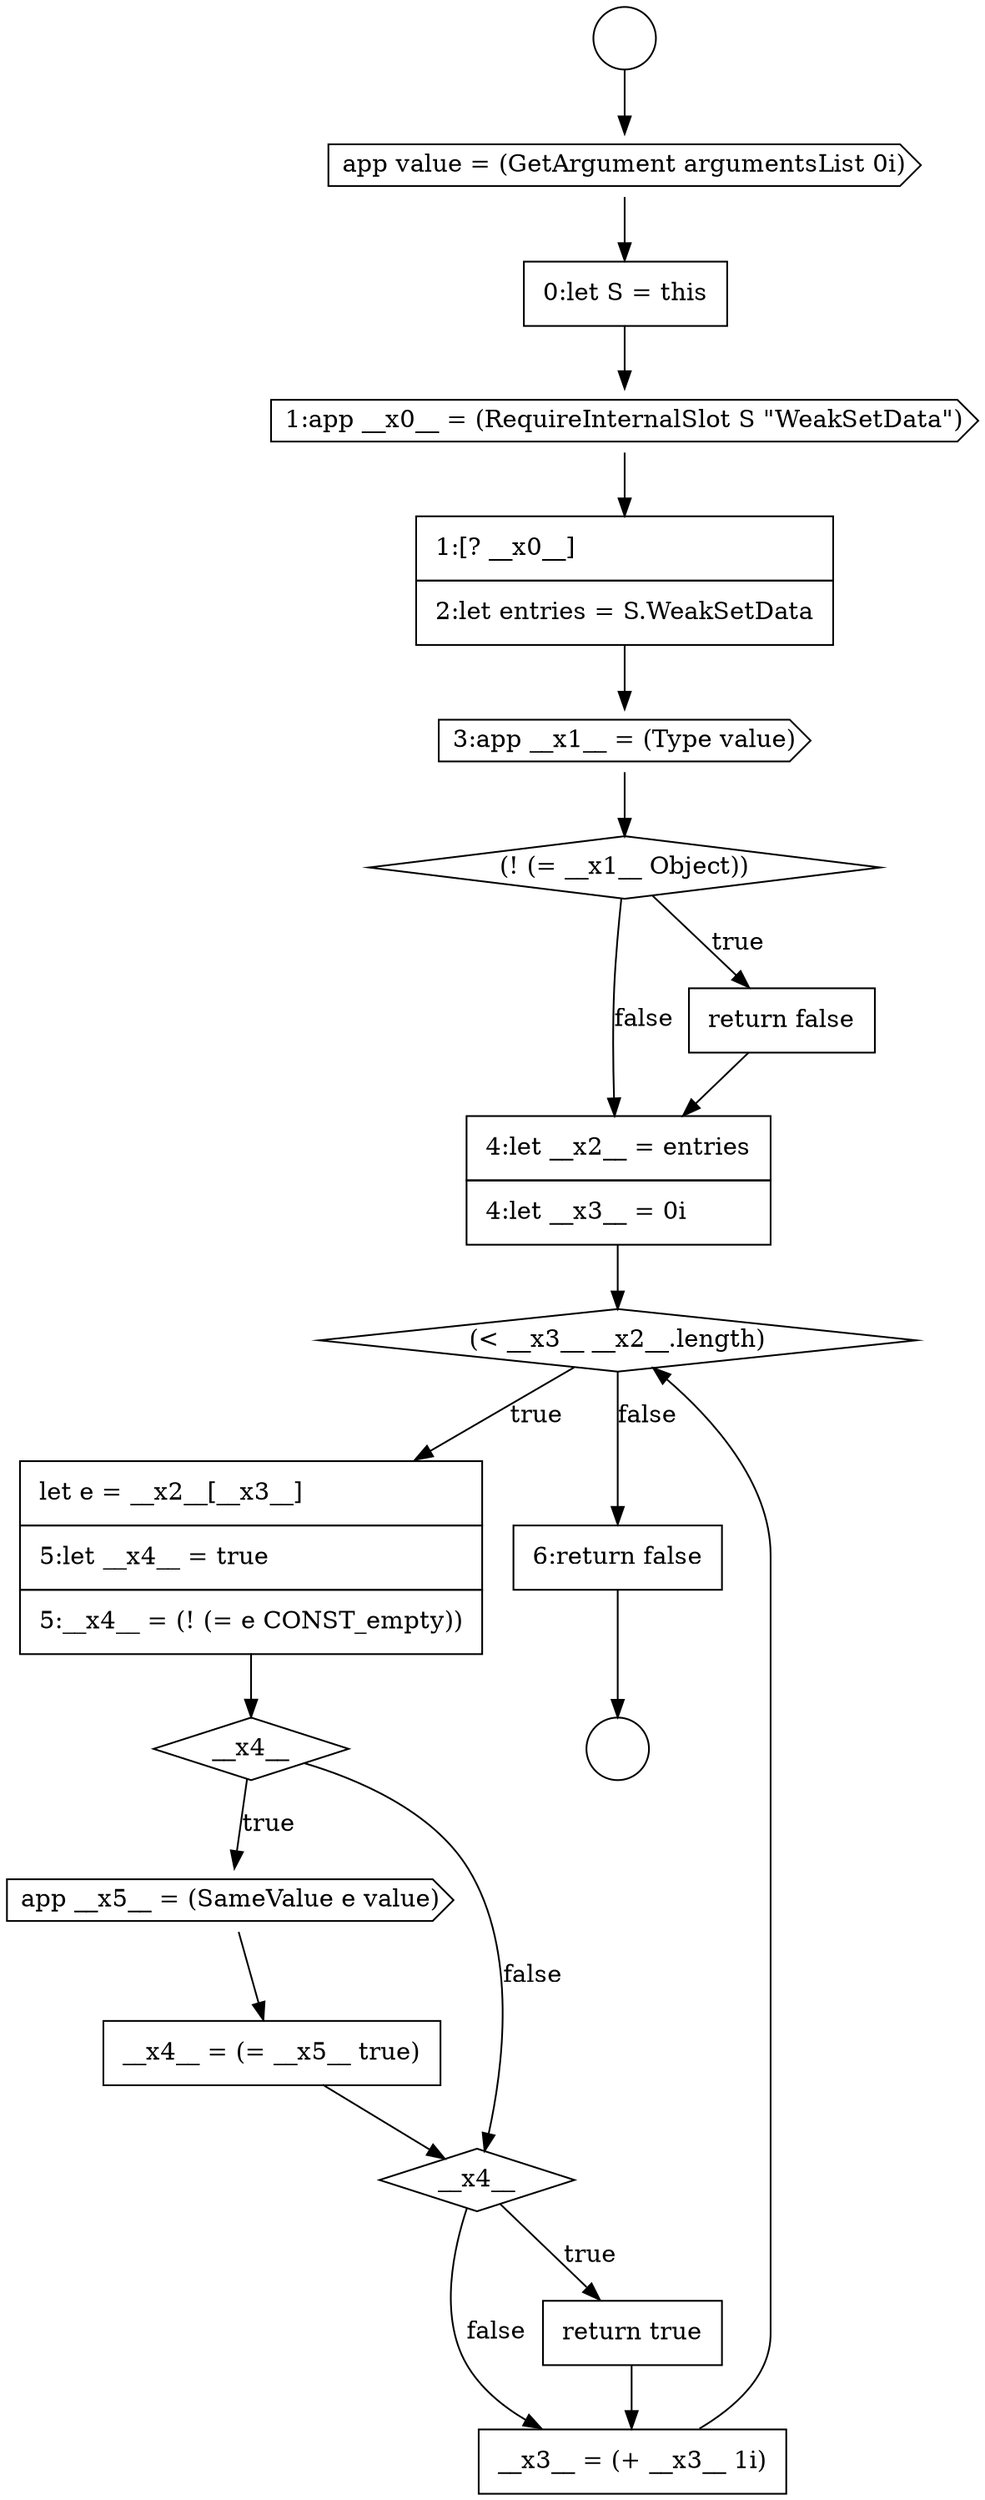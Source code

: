 digraph {
  node17734 [shape=diamond, label=<<font color="black">(! (= __x1__ Object))</font>> color="black" fillcolor="white" style=filled]
  node17729 [shape=cds, label=<<font color="black">app value = (GetArgument argumentsList 0i)</font>> color="black" fillcolor="white" style=filled]
  node17731 [shape=cds, label=<<font color="black">1:app __x0__ = (RequireInternalSlot S &quot;WeakSetData&quot;)</font>> color="black" fillcolor="white" style=filled]
  node17737 [shape=diamond, label=<<font color="black">(&lt; __x3__ __x2__.length)</font>> color="black" fillcolor="white" style=filled]
  node17744 [shape=none, margin=0, label=<<font color="black">
    <table border="0" cellborder="1" cellspacing="0" cellpadding="10">
      <tr><td align="left">__x3__ = (+ __x3__ 1i)</td></tr>
    </table>
  </font>> color="black" fillcolor="white" style=filled]
  node17736 [shape=none, margin=0, label=<<font color="black">
    <table border="0" cellborder="1" cellspacing="0" cellpadding="10">
      <tr><td align="left">4:let __x2__ = entries</td></tr>
      <tr><td align="left">4:let __x3__ = 0i</td></tr>
    </table>
  </font>> color="black" fillcolor="white" style=filled]
  node17740 [shape=cds, label=<<font color="black">app __x5__ = (SameValue e value)</font>> color="black" fillcolor="white" style=filled]
  node17739 [shape=diamond, label=<<font color="black">__x4__</font>> color="black" fillcolor="white" style=filled]
  node17727 [shape=circle label=" " color="black" fillcolor="white" style=filled]
  node17738 [shape=none, margin=0, label=<<font color="black">
    <table border="0" cellborder="1" cellspacing="0" cellpadding="10">
      <tr><td align="left">let e = __x2__[__x3__]</td></tr>
      <tr><td align="left">5:let __x4__ = true</td></tr>
      <tr><td align="left">5:__x4__ = (! (= e CONST_empty))</td></tr>
    </table>
  </font>> color="black" fillcolor="white" style=filled]
  node17741 [shape=none, margin=0, label=<<font color="black">
    <table border="0" cellborder="1" cellspacing="0" cellpadding="10">
      <tr><td align="left">__x4__ = (= __x5__ true)</td></tr>
    </table>
  </font>> color="black" fillcolor="white" style=filled]
  node17742 [shape=diamond, label=<<font color="black">__x4__</font>> color="black" fillcolor="white" style=filled]
  node17735 [shape=none, margin=0, label=<<font color="black">
    <table border="0" cellborder="1" cellspacing="0" cellpadding="10">
      <tr><td align="left">return false</td></tr>
    </table>
  </font>> color="black" fillcolor="white" style=filled]
  node17745 [shape=none, margin=0, label=<<font color="black">
    <table border="0" cellborder="1" cellspacing="0" cellpadding="10">
      <tr><td align="left">6:return false</td></tr>
    </table>
  </font>> color="black" fillcolor="white" style=filled]
  node17730 [shape=none, margin=0, label=<<font color="black">
    <table border="0" cellborder="1" cellspacing="0" cellpadding="10">
      <tr><td align="left">0:let S = this</td></tr>
    </table>
  </font>> color="black" fillcolor="white" style=filled]
  node17732 [shape=none, margin=0, label=<<font color="black">
    <table border="0" cellborder="1" cellspacing="0" cellpadding="10">
      <tr><td align="left">1:[? __x0__]</td></tr>
      <tr><td align="left">2:let entries = S.WeakSetData</td></tr>
    </table>
  </font>> color="black" fillcolor="white" style=filled]
  node17743 [shape=none, margin=0, label=<<font color="black">
    <table border="0" cellborder="1" cellspacing="0" cellpadding="10">
      <tr><td align="left">return true</td></tr>
    </table>
  </font>> color="black" fillcolor="white" style=filled]
  node17733 [shape=cds, label=<<font color="black">3:app __x1__ = (Type value)</font>> color="black" fillcolor="white" style=filled]
  node17728 [shape=circle label=" " color="black" fillcolor="white" style=filled]
  node17735 -> node17736 [ color="black"]
  node17731 -> node17732 [ color="black"]
  node17740 -> node17741 [ color="black"]
  node17741 -> node17742 [ color="black"]
  node17727 -> node17729 [ color="black"]
  node17730 -> node17731 [ color="black"]
  node17743 -> node17744 [ color="black"]
  node17733 -> node17734 [ color="black"]
  node17742 -> node17743 [label=<<font color="black">true</font>> color="black"]
  node17742 -> node17744 [label=<<font color="black">false</font>> color="black"]
  node17744 -> node17737 [ color="black"]
  node17732 -> node17733 [ color="black"]
  node17737 -> node17738 [label=<<font color="black">true</font>> color="black"]
  node17737 -> node17745 [label=<<font color="black">false</font>> color="black"]
  node17739 -> node17740 [label=<<font color="black">true</font>> color="black"]
  node17739 -> node17742 [label=<<font color="black">false</font>> color="black"]
  node17738 -> node17739 [ color="black"]
  node17734 -> node17735 [label=<<font color="black">true</font>> color="black"]
  node17734 -> node17736 [label=<<font color="black">false</font>> color="black"]
  node17745 -> node17728 [ color="black"]
  node17729 -> node17730 [ color="black"]
  node17736 -> node17737 [ color="black"]
}
